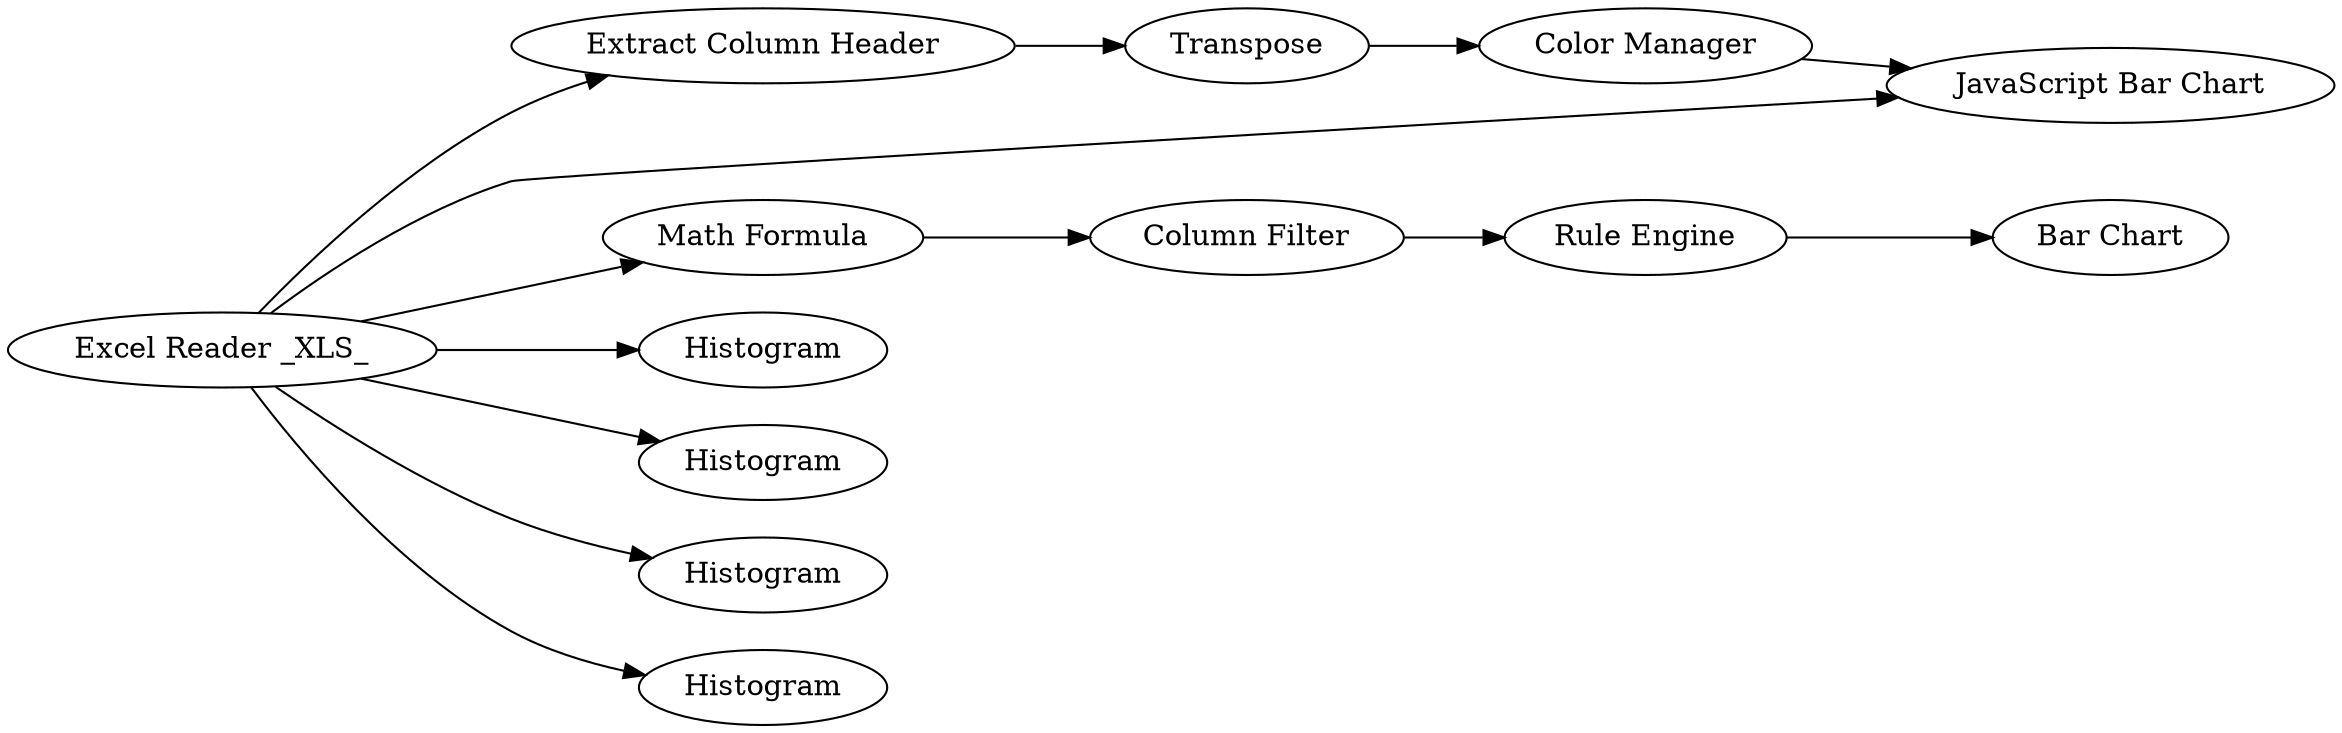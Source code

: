 digraph {
	18 [label="Extract Column Header"]
	19 [label=Transpose]
	20 [label="Color Manager"]
	21 [label="JavaScript Bar Chart"]
	34 [label="Rule Engine"]
	35 [label="Column Filter"]
	36 [label="Math Formula"]
	38 [label="Bar Chart"]
	40 [label="Excel Reader _XLS_"]
	41 [label=Histogram]
	42 [label=Histogram]
	43 [label=Histogram]
	44 [label=Histogram]
	18 -> 19
	19 -> 20
	20 -> 21
	34 -> 38
	35 -> 34
	36 -> 35
	40 -> 41
	40 -> 36
	40 -> 18
	40 -> 21
	40 -> 42
	40 -> 43
	40 -> 44
	rankdir=LR
}
